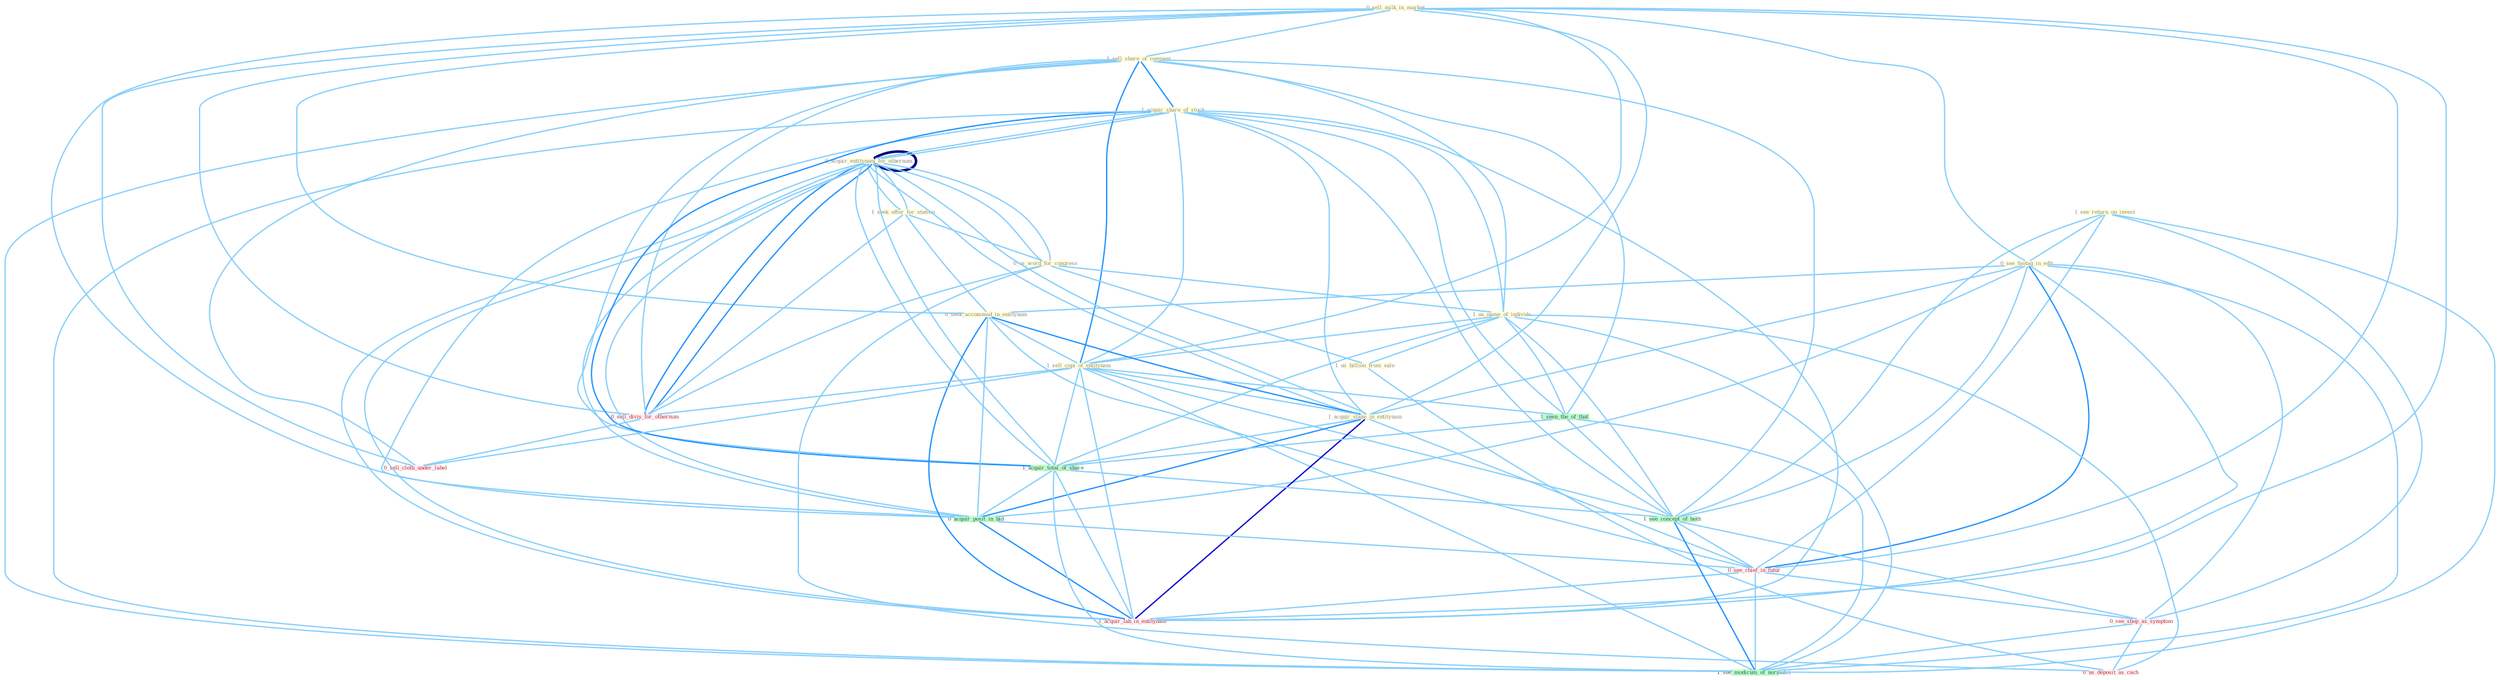 Graph G{ 
    node
    [shape=polygon,style=filled,width=.5,height=.06,color="#BDFCC9",fixedsize=true,fontsize=4,
    fontcolor="#2f4f4f"];
    {node
    [color="#ffffe0", fontcolor="#8b7d6b"] "0_sell_milk_in_market " "0_acquir_entitynam_for_othernum " "1_sell_share_of_compani " "1_see_return_on_invest " "1_seek_offer_for_station " "1_acquir_share_of_stock " "0_see_footag_in_edit " "0_us_word_for_congress " "1_us_name_of_individu " "0_seek_accommod_in_entitynam " "1_sell_copi_of_entitynam " "1_us_billion_from_sale " "1_acquir_stake_in_entitynam "}
{node [color="#fff0f5", fontcolor="#b22222"] "0_acquir_entitynam_for_othernum " "0_sell_divis_for_othernum " "0_sell_cloth_under_label " "0_see_chief_in_futur " "0_see_shop_as_symptom " "1_acquir_lab_in_entitynam " "0_us_deposit_as_cach "}
edge [color="#B0E2FF"];

	"0_sell_milk_in_market " -- "1_sell_share_of_compani " [w="1", color="#87cefa" ];
	"0_sell_milk_in_market " -- "0_see_footag_in_edit " [w="1", color="#87cefa" ];
	"0_sell_milk_in_market " -- "0_seek_accommod_in_entitynam " [w="1", color="#87cefa" ];
	"0_sell_milk_in_market " -- "1_sell_copi_of_entitynam " [w="1", color="#87cefa" ];
	"0_sell_milk_in_market " -- "1_acquir_stake_in_entitynam " [w="1", color="#87cefa" ];
	"0_sell_milk_in_market " -- "0_sell_divis_for_othernum " [w="1", color="#87cefa" ];
	"0_sell_milk_in_market " -- "0_sell_cloth_under_label " [w="1", color="#87cefa" ];
	"0_sell_milk_in_market " -- "0_acquir_posit_in_bid " [w="1", color="#87cefa" ];
	"0_sell_milk_in_market " -- "0_see_chief_in_futur " [w="1", color="#87cefa" ];
	"0_sell_milk_in_market " -- "1_acquir_lab_in_entitynam " [w="1", color="#87cefa" ];
	"0_acquir_entitynam_for_othernum " -- "1_seek_offer_for_station " [w="1", color="#87cefa" ];
	"0_acquir_entitynam_for_othernum " -- "1_acquir_share_of_stock " [w="1", color="#87cefa" ];
	"0_acquir_entitynam_for_othernum " -- "0_us_word_for_congress " [w="1", color="#87cefa" ];
	"0_acquir_entitynam_for_othernum " -- "1_acquir_stake_in_entitynam " [w="1", color="#87cefa" ];
	"0_acquir_entitynam_for_othernum " -- "0_acquir_entitynam_for_othernum " [w="4", style=bold, color="#000080", len=0.4];
	"0_acquir_entitynam_for_othernum " -- "0_sell_divis_for_othernum " [w="2", color="#1e90ff" , len=0.8];
	"0_acquir_entitynam_for_othernum " -- "1_acquir_total_of_share " [w="1", color="#87cefa" ];
	"0_acquir_entitynam_for_othernum " -- "0_acquir_posit_in_bid " [w="1", color="#87cefa" ];
	"0_acquir_entitynam_for_othernum " -- "1_acquir_lab_in_entitynam " [w="1", color="#87cefa" ];
	"1_sell_share_of_compani " -- "1_acquir_share_of_stock " [w="2", color="#1e90ff" , len=0.8];
	"1_sell_share_of_compani " -- "1_us_name_of_individu " [w="1", color="#87cefa" ];
	"1_sell_share_of_compani " -- "1_sell_copi_of_entitynam " [w="2", color="#1e90ff" , len=0.8];
	"1_sell_share_of_compani " -- "1_seen_the_of_that " [w="1", color="#87cefa" ];
	"1_sell_share_of_compani " -- "0_sell_divis_for_othernum " [w="1", color="#87cefa" ];
	"1_sell_share_of_compani " -- "1_acquir_total_of_share " [w="1", color="#87cefa" ];
	"1_sell_share_of_compani " -- "0_sell_cloth_under_label " [w="1", color="#87cefa" ];
	"1_sell_share_of_compani " -- "1_see_concept_of_both " [w="1", color="#87cefa" ];
	"1_sell_share_of_compani " -- "1_see_modicum_of_normalci " [w="1", color="#87cefa" ];
	"1_see_return_on_invest " -- "0_see_footag_in_edit " [w="1", color="#87cefa" ];
	"1_see_return_on_invest " -- "1_see_concept_of_both " [w="1", color="#87cefa" ];
	"1_see_return_on_invest " -- "0_see_chief_in_futur " [w="1", color="#87cefa" ];
	"1_see_return_on_invest " -- "0_see_shop_as_symptom " [w="1", color="#87cefa" ];
	"1_see_return_on_invest " -- "1_see_modicum_of_normalci " [w="1", color="#87cefa" ];
	"1_seek_offer_for_station " -- "0_us_word_for_congress " [w="1", color="#87cefa" ];
	"1_seek_offer_for_station " -- "0_seek_accommod_in_entitynam " [w="1", color="#87cefa" ];
	"1_seek_offer_for_station " -- "0_acquir_entitynam_for_othernum " [w="1", color="#87cefa" ];
	"1_seek_offer_for_station " -- "0_sell_divis_for_othernum " [w="1", color="#87cefa" ];
	"1_acquir_share_of_stock " -- "1_us_name_of_individu " [w="1", color="#87cefa" ];
	"1_acquir_share_of_stock " -- "1_sell_copi_of_entitynam " [w="1", color="#87cefa" ];
	"1_acquir_share_of_stock " -- "1_acquir_stake_in_entitynam " [w="1", color="#87cefa" ];
	"1_acquir_share_of_stock " -- "0_acquir_entitynam_for_othernum " [w="1", color="#87cefa" ];
	"1_acquir_share_of_stock " -- "1_seen_the_of_that " [w="1", color="#87cefa" ];
	"1_acquir_share_of_stock " -- "1_acquir_total_of_share " [w="2", color="#1e90ff" , len=0.8];
	"1_acquir_share_of_stock " -- "0_acquir_posit_in_bid " [w="1", color="#87cefa" ];
	"1_acquir_share_of_stock " -- "1_see_concept_of_both " [w="1", color="#87cefa" ];
	"1_acquir_share_of_stock " -- "1_acquir_lab_in_entitynam " [w="1", color="#87cefa" ];
	"1_acquir_share_of_stock " -- "1_see_modicum_of_normalci " [w="1", color="#87cefa" ];
	"0_see_footag_in_edit " -- "0_seek_accommod_in_entitynam " [w="1", color="#87cefa" ];
	"0_see_footag_in_edit " -- "1_acquir_stake_in_entitynam " [w="1", color="#87cefa" ];
	"0_see_footag_in_edit " -- "0_acquir_posit_in_bid " [w="1", color="#87cefa" ];
	"0_see_footag_in_edit " -- "1_see_concept_of_both " [w="1", color="#87cefa" ];
	"0_see_footag_in_edit " -- "0_see_chief_in_futur " [w="2", color="#1e90ff" , len=0.8];
	"0_see_footag_in_edit " -- "0_see_shop_as_symptom " [w="1", color="#87cefa" ];
	"0_see_footag_in_edit " -- "1_acquir_lab_in_entitynam " [w="1", color="#87cefa" ];
	"0_see_footag_in_edit " -- "1_see_modicum_of_normalci " [w="1", color="#87cefa" ];
	"0_us_word_for_congress " -- "1_us_name_of_individu " [w="1", color="#87cefa" ];
	"0_us_word_for_congress " -- "1_us_billion_from_sale " [w="1", color="#87cefa" ];
	"0_us_word_for_congress " -- "0_acquir_entitynam_for_othernum " [w="1", color="#87cefa" ];
	"0_us_word_for_congress " -- "0_sell_divis_for_othernum " [w="1", color="#87cefa" ];
	"0_us_word_for_congress " -- "0_us_deposit_as_cach " [w="1", color="#87cefa" ];
	"1_us_name_of_individu " -- "1_sell_copi_of_entitynam " [w="1", color="#87cefa" ];
	"1_us_name_of_individu " -- "1_us_billion_from_sale " [w="1", color="#87cefa" ];
	"1_us_name_of_individu " -- "1_seen_the_of_that " [w="1", color="#87cefa" ];
	"1_us_name_of_individu " -- "1_acquir_total_of_share " [w="1", color="#87cefa" ];
	"1_us_name_of_individu " -- "1_see_concept_of_both " [w="1", color="#87cefa" ];
	"1_us_name_of_individu " -- "0_us_deposit_as_cach " [w="1", color="#87cefa" ];
	"1_us_name_of_individu " -- "1_see_modicum_of_normalci " [w="1", color="#87cefa" ];
	"0_seek_accommod_in_entitynam " -- "1_sell_copi_of_entitynam " [w="1", color="#87cefa" ];
	"0_seek_accommod_in_entitynam " -- "1_acquir_stake_in_entitynam " [w="2", color="#1e90ff" , len=0.8];
	"0_seek_accommod_in_entitynam " -- "0_acquir_posit_in_bid " [w="1", color="#87cefa" ];
	"0_seek_accommod_in_entitynam " -- "0_see_chief_in_futur " [w="1", color="#87cefa" ];
	"0_seek_accommod_in_entitynam " -- "1_acquir_lab_in_entitynam " [w="2", color="#1e90ff" , len=0.8];
	"1_sell_copi_of_entitynam " -- "1_acquir_stake_in_entitynam " [w="1", color="#87cefa" ];
	"1_sell_copi_of_entitynam " -- "1_seen_the_of_that " [w="1", color="#87cefa" ];
	"1_sell_copi_of_entitynam " -- "0_sell_divis_for_othernum " [w="1", color="#87cefa" ];
	"1_sell_copi_of_entitynam " -- "1_acquir_total_of_share " [w="1", color="#87cefa" ];
	"1_sell_copi_of_entitynam " -- "0_sell_cloth_under_label " [w="1", color="#87cefa" ];
	"1_sell_copi_of_entitynam " -- "1_see_concept_of_both " [w="1", color="#87cefa" ];
	"1_sell_copi_of_entitynam " -- "1_acquir_lab_in_entitynam " [w="1", color="#87cefa" ];
	"1_sell_copi_of_entitynam " -- "1_see_modicum_of_normalci " [w="1", color="#87cefa" ];
	"1_us_billion_from_sale " -- "0_us_deposit_as_cach " [w="1", color="#87cefa" ];
	"1_acquir_stake_in_entitynam " -- "0_acquir_entitynam_for_othernum " [w="1", color="#87cefa" ];
	"1_acquir_stake_in_entitynam " -- "1_acquir_total_of_share " [w="1", color="#87cefa" ];
	"1_acquir_stake_in_entitynam " -- "0_acquir_posit_in_bid " [w="2", color="#1e90ff" , len=0.8];
	"1_acquir_stake_in_entitynam " -- "0_see_chief_in_futur " [w="1", color="#87cefa" ];
	"1_acquir_stake_in_entitynam " -- "1_acquir_lab_in_entitynam " [w="3", color="#0000cd" , len=0.6];
	"0_acquir_entitynam_for_othernum " -- "0_sell_divis_for_othernum " [w="2", color="#1e90ff" , len=0.8];
	"0_acquir_entitynam_for_othernum " -- "1_acquir_total_of_share " [w="1", color="#87cefa" ];
	"0_acquir_entitynam_for_othernum " -- "0_acquir_posit_in_bid " [w="1", color="#87cefa" ];
	"0_acquir_entitynam_for_othernum " -- "1_acquir_lab_in_entitynam " [w="1", color="#87cefa" ];
	"1_seen_the_of_that " -- "1_acquir_total_of_share " [w="1", color="#87cefa" ];
	"1_seen_the_of_that " -- "1_see_concept_of_both " [w="1", color="#87cefa" ];
	"1_seen_the_of_that " -- "1_see_modicum_of_normalci " [w="1", color="#87cefa" ];
	"0_sell_divis_for_othernum " -- "0_sell_cloth_under_label " [w="1", color="#87cefa" ];
	"1_acquir_total_of_share " -- "0_acquir_posit_in_bid " [w="1", color="#87cefa" ];
	"1_acquir_total_of_share " -- "1_see_concept_of_both " [w="1", color="#87cefa" ];
	"1_acquir_total_of_share " -- "1_acquir_lab_in_entitynam " [w="1", color="#87cefa" ];
	"1_acquir_total_of_share " -- "1_see_modicum_of_normalci " [w="1", color="#87cefa" ];
	"0_acquir_posit_in_bid " -- "0_see_chief_in_futur " [w="1", color="#87cefa" ];
	"0_acquir_posit_in_bid " -- "1_acquir_lab_in_entitynam " [w="2", color="#1e90ff" , len=0.8];
	"1_see_concept_of_both " -- "0_see_chief_in_futur " [w="1", color="#87cefa" ];
	"1_see_concept_of_both " -- "0_see_shop_as_symptom " [w="1", color="#87cefa" ];
	"1_see_concept_of_both " -- "1_see_modicum_of_normalci " [w="2", color="#1e90ff" , len=0.8];
	"0_see_chief_in_futur " -- "0_see_shop_as_symptom " [w="1", color="#87cefa" ];
	"0_see_chief_in_futur " -- "1_acquir_lab_in_entitynam " [w="1", color="#87cefa" ];
	"0_see_chief_in_futur " -- "1_see_modicum_of_normalci " [w="1", color="#87cefa" ];
	"0_see_shop_as_symptom " -- "0_us_deposit_as_cach " [w="1", color="#87cefa" ];
	"0_see_shop_as_symptom " -- "1_see_modicum_of_normalci " [w="1", color="#87cefa" ];
}